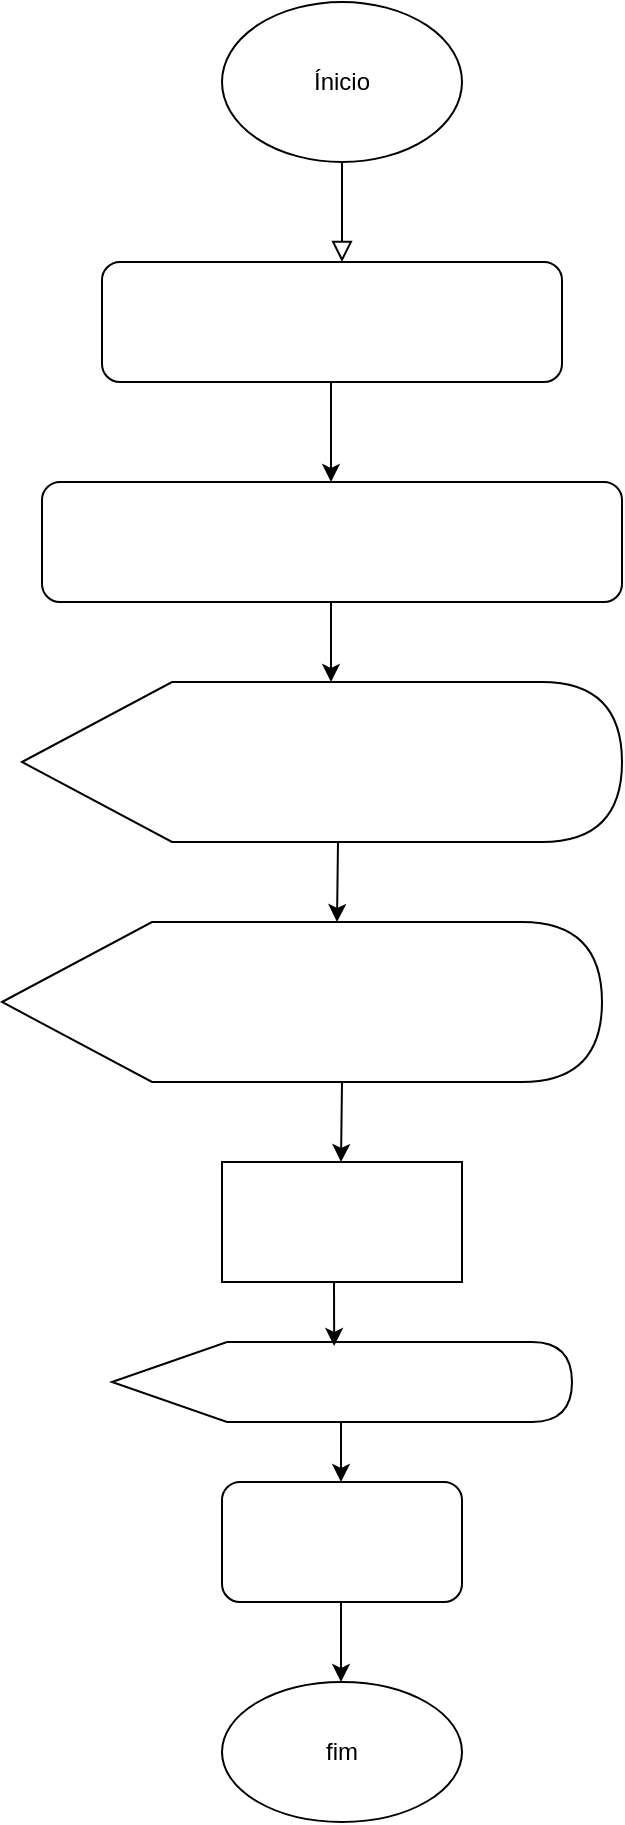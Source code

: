 <mxfile version="20.2.7" type="github">
  <diagram id="C5RBs43oDa-KdzZeNtuy" name="Page-1">
    <mxGraphModel dx="1422" dy="794" grid="1" gridSize="10" guides="1" tooltips="1" connect="1" arrows="1" fold="1" page="1" pageScale="1" pageWidth="827" pageHeight="1169" math="0" shadow="0">
      <root>
        <mxCell id="WIyWlLk6GJQsqaUBKTNV-0" />
        <mxCell id="WIyWlLk6GJQsqaUBKTNV-1" parent="WIyWlLk6GJQsqaUBKTNV-0" />
        <mxCell id="WIyWlLk6GJQsqaUBKTNV-2" value="" style="rounded=0;html=1;jettySize=auto;orthogonalLoop=1;fontSize=11;endArrow=block;endFill=0;endSize=8;strokeWidth=1;shadow=0;labelBackgroundColor=none;edgeStyle=orthogonalEdgeStyle;" parent="WIyWlLk6GJQsqaUBKTNV-1" edge="1">
          <mxGeometry relative="1" as="geometry">
            <mxPoint x="220" y="120" as="sourcePoint" />
            <mxPoint x="220" y="170" as="targetPoint" />
          </mxGeometry>
        </mxCell>
        <mxCell id="WIyWlLk6GJQsqaUBKTNV-7" value="" style="rounded=1;whiteSpace=wrap;html=1;fontSize=12;glass=0;strokeWidth=1;shadow=0;" parent="WIyWlLk6GJQsqaUBKTNV-1" vertex="1">
          <mxGeometry x="100" y="170" width="230" height="60" as="geometry" />
        </mxCell>
        <mxCell id="WIyWlLk6GJQsqaUBKTNV-12" value="" style="rounded=1;whiteSpace=wrap;html=1;fontSize=12;glass=0;strokeWidth=1;shadow=0;" parent="WIyWlLk6GJQsqaUBKTNV-1" vertex="1">
          <mxGeometry x="70" y="280" width="290" height="60" as="geometry" />
        </mxCell>
        <mxCell id="NtbnfEBbrNQuvMEpyHgw-0" value="Ínicio" style="ellipse;whiteSpace=wrap;html=1;" parent="WIyWlLk6GJQsqaUBKTNV-1" vertex="1">
          <mxGeometry x="160" y="40" width="120" height="80" as="geometry" />
        </mxCell>
        <mxCell id="NtbnfEBbrNQuvMEpyHgw-4" value="" style="endArrow=classic;html=1;rounded=0;" parent="WIyWlLk6GJQsqaUBKTNV-1" edge="1">
          <mxGeometry width="50" height="50" relative="1" as="geometry">
            <mxPoint x="214.5" y="230" as="sourcePoint" />
            <mxPoint x="214.5" y="280" as="targetPoint" />
          </mxGeometry>
        </mxCell>
        <mxCell id="NtbnfEBbrNQuvMEpyHgw-6" value="" style="shape=display;whiteSpace=wrap;html=1;" parent="WIyWlLk6GJQsqaUBKTNV-1" vertex="1">
          <mxGeometry x="60" y="380" width="300" height="80" as="geometry" />
        </mxCell>
        <mxCell id="NtbnfEBbrNQuvMEpyHgw-7" value="" style="endArrow=classic;html=1;rounded=0;" parent="WIyWlLk6GJQsqaUBKTNV-1" edge="1">
          <mxGeometry width="50" height="50" relative="1" as="geometry">
            <mxPoint x="214.5" y="340" as="sourcePoint" />
            <mxPoint x="214.5" y="380" as="targetPoint" />
            <Array as="points">
              <mxPoint x="214.5" y="370" />
            </Array>
          </mxGeometry>
        </mxCell>
        <mxCell id="NtbnfEBbrNQuvMEpyHgw-8" value="" style="endArrow=classic;html=1;rounded=0;entryX=0;entryY=0;entryDx=167.5;entryDy=0;entryPerimeter=0;" parent="WIyWlLk6GJQsqaUBKTNV-1" edge="1" target="mYVuIw3tnsp5OKod0q6w-1">
          <mxGeometry width="50" height="50" relative="1" as="geometry">
            <mxPoint x="218" y="460" as="sourcePoint" />
            <mxPoint x="215" y="510" as="targetPoint" />
          </mxGeometry>
        </mxCell>
        <mxCell id="NtbnfEBbrNQuvMEpyHgw-9" value="" style="rounded=0;whiteSpace=wrap;html=1;" parent="WIyWlLk6GJQsqaUBKTNV-1" vertex="1">
          <mxGeometry x="160" y="620" width="120" height="60" as="geometry" />
        </mxCell>
        <mxCell id="NtbnfEBbrNQuvMEpyHgw-10" value="" style="shape=display;whiteSpace=wrap;html=1;" parent="WIyWlLk6GJQsqaUBKTNV-1" vertex="1">
          <mxGeometry x="105" y="710" width="230" height="40" as="geometry" />
        </mxCell>
        <mxCell id="NtbnfEBbrNQuvMEpyHgw-11" value="" style="endArrow=classic;html=1;rounded=0;entryX=0.483;entryY=0.05;entryDx=0;entryDy=0;entryPerimeter=0;" parent="WIyWlLk6GJQsqaUBKTNV-1" edge="1" target="NtbnfEBbrNQuvMEpyHgw-10">
          <mxGeometry width="50" height="50" relative="1" as="geometry">
            <mxPoint x="216" y="680" as="sourcePoint" />
            <mxPoint x="215" y="700" as="targetPoint" />
          </mxGeometry>
        </mxCell>
        <mxCell id="NtbnfEBbrNQuvMEpyHgw-12" value="" style="rounded=1;whiteSpace=wrap;html=1;" parent="WIyWlLk6GJQsqaUBKTNV-1" vertex="1">
          <mxGeometry x="160" y="780" width="120" height="60" as="geometry" />
        </mxCell>
        <mxCell id="NtbnfEBbrNQuvMEpyHgw-13" value="fim" style="ellipse;whiteSpace=wrap;html=1;" parent="WIyWlLk6GJQsqaUBKTNV-1" vertex="1">
          <mxGeometry x="160" y="880" width="120" height="70" as="geometry" />
        </mxCell>
        <mxCell id="NtbnfEBbrNQuvMEpyHgw-14" value="" style="endArrow=classic;html=1;rounded=0;" parent="WIyWlLk6GJQsqaUBKTNV-1" edge="1">
          <mxGeometry width="50" height="50" relative="1" as="geometry">
            <mxPoint x="219.5" y="840" as="sourcePoint" />
            <mxPoint x="219.5" y="880" as="targetPoint" />
          </mxGeometry>
        </mxCell>
        <mxCell id="NtbnfEBbrNQuvMEpyHgw-15" value="" style="endArrow=classic;html=1;rounded=0;" parent="WIyWlLk6GJQsqaUBKTNV-1" edge="1">
          <mxGeometry width="50" height="50" relative="1" as="geometry">
            <mxPoint x="219.5" y="750" as="sourcePoint" />
            <mxPoint x="219.5" y="780" as="targetPoint" />
            <Array as="points">
              <mxPoint x="219.5" y="750" />
              <mxPoint x="219.5" y="760" />
            </Array>
          </mxGeometry>
        </mxCell>
        <mxCell id="mYVuIw3tnsp5OKod0q6w-1" value="" style="shape=display;whiteSpace=wrap;html=1;" vertex="1" parent="WIyWlLk6GJQsqaUBKTNV-1">
          <mxGeometry x="50" y="500" width="300" height="80" as="geometry" />
        </mxCell>
        <mxCell id="mYVuIw3tnsp5OKod0q6w-2" value="" style="endArrow=classic;html=1;rounded=0;" edge="1" parent="WIyWlLk6GJQsqaUBKTNV-1">
          <mxGeometry width="50" height="50" relative="1" as="geometry">
            <mxPoint x="220" y="580" as="sourcePoint" />
            <mxPoint x="219.5" y="620" as="targetPoint" />
          </mxGeometry>
        </mxCell>
      </root>
    </mxGraphModel>
  </diagram>
</mxfile>
